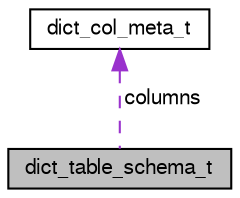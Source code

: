 digraph "dict_table_schema_t"
{
  bgcolor="transparent";
  edge [fontname="FreeSans",fontsize="10",labelfontname="FreeSans",labelfontsize="10"];
  node [fontname="FreeSans",fontsize="10",shape=record];
  Node1 [label="dict_table_schema_t",height=0.2,width=0.4,color="black", fillcolor="grey75", style="filled" fontcolor="black"];
  Node2 -> Node1 [dir="back",color="darkorchid3",fontsize="10",style="dashed",label=" columns" ,fontname="FreeSans"];
  Node2 [label="dict_col_meta_t",height=0.2,width=0.4,color="black",URL="$structdict__col__meta__t.html"];
}
